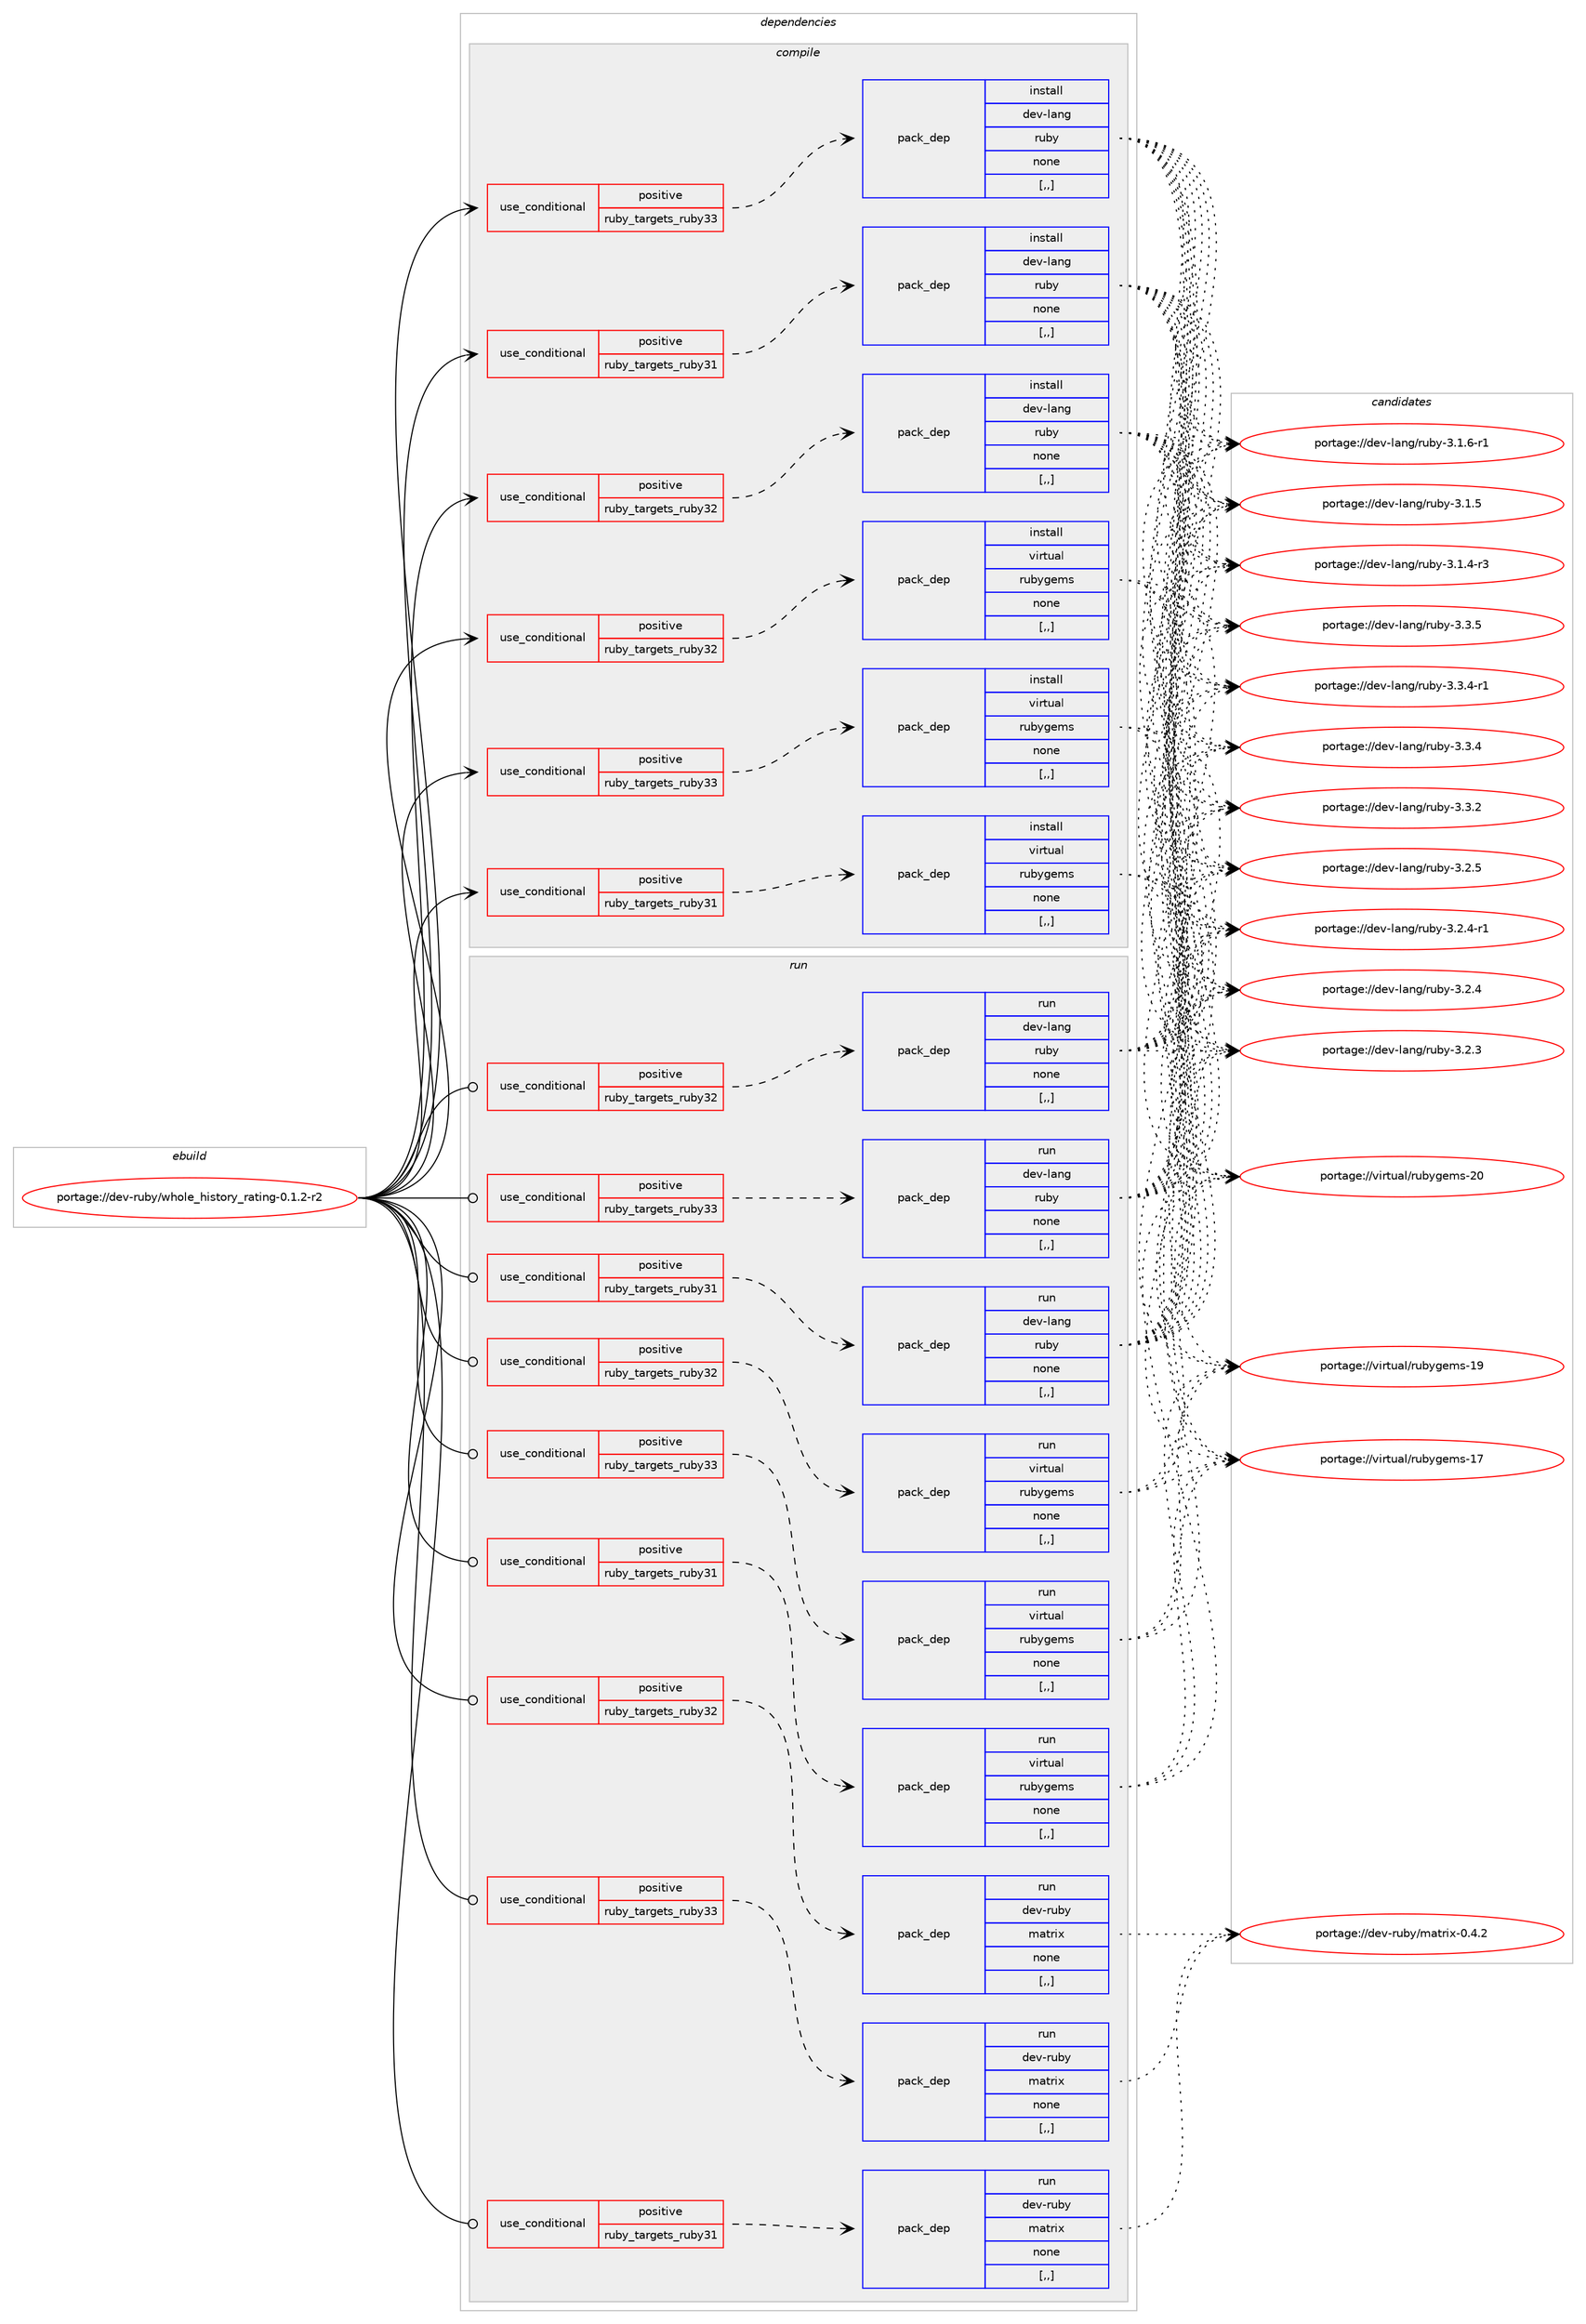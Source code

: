 digraph prolog {

# *************
# Graph options
# *************

newrank=true;
concentrate=true;
compound=true;
graph [rankdir=LR,fontname=Helvetica,fontsize=10,ranksep=1.5];#, ranksep=2.5, nodesep=0.2];
edge  [arrowhead=vee];
node  [fontname=Helvetica,fontsize=10];

# **********
# The ebuild
# **********

subgraph cluster_leftcol {
color=gray;
label=<<i>ebuild</i>>;
id [label="portage://dev-ruby/whole_history_rating-0.1.2-r2", color=red, width=4, href="../dev-ruby/whole_history_rating-0.1.2-r2.svg"];
}

# ****************
# The dependencies
# ****************

subgraph cluster_midcol {
color=gray;
label=<<i>dependencies</i>>;
subgraph cluster_compile {
fillcolor="#eeeeee";
style=filled;
label=<<i>compile</i>>;
subgraph cond190039 {
dependency704523 [label=<<TABLE BORDER="0" CELLBORDER="1" CELLSPACING="0" CELLPADDING="4"><TR><TD ROWSPAN="3" CELLPADDING="10">use_conditional</TD></TR><TR><TD>positive</TD></TR><TR><TD>ruby_targets_ruby31</TD></TR></TABLE>>, shape=none, color=red];
subgraph pack509500 {
dependency704524 [label=<<TABLE BORDER="0" CELLBORDER="1" CELLSPACING="0" CELLPADDING="4" WIDTH="220"><TR><TD ROWSPAN="6" CELLPADDING="30">pack_dep</TD></TR><TR><TD WIDTH="110">install</TD></TR><TR><TD>dev-lang</TD></TR><TR><TD>ruby</TD></TR><TR><TD>none</TD></TR><TR><TD>[,,]</TD></TR></TABLE>>, shape=none, color=blue];
}
dependency704523:e -> dependency704524:w [weight=20,style="dashed",arrowhead="vee"];
}
id:e -> dependency704523:w [weight=20,style="solid",arrowhead="vee"];
subgraph cond190040 {
dependency704525 [label=<<TABLE BORDER="0" CELLBORDER="1" CELLSPACING="0" CELLPADDING="4"><TR><TD ROWSPAN="3" CELLPADDING="10">use_conditional</TD></TR><TR><TD>positive</TD></TR><TR><TD>ruby_targets_ruby31</TD></TR></TABLE>>, shape=none, color=red];
subgraph pack509501 {
dependency704526 [label=<<TABLE BORDER="0" CELLBORDER="1" CELLSPACING="0" CELLPADDING="4" WIDTH="220"><TR><TD ROWSPAN="6" CELLPADDING="30">pack_dep</TD></TR><TR><TD WIDTH="110">install</TD></TR><TR><TD>virtual</TD></TR><TR><TD>rubygems</TD></TR><TR><TD>none</TD></TR><TR><TD>[,,]</TD></TR></TABLE>>, shape=none, color=blue];
}
dependency704525:e -> dependency704526:w [weight=20,style="dashed",arrowhead="vee"];
}
id:e -> dependency704525:w [weight=20,style="solid",arrowhead="vee"];
subgraph cond190041 {
dependency704527 [label=<<TABLE BORDER="0" CELLBORDER="1" CELLSPACING="0" CELLPADDING="4"><TR><TD ROWSPAN="3" CELLPADDING="10">use_conditional</TD></TR><TR><TD>positive</TD></TR><TR><TD>ruby_targets_ruby32</TD></TR></TABLE>>, shape=none, color=red];
subgraph pack509502 {
dependency704528 [label=<<TABLE BORDER="0" CELLBORDER="1" CELLSPACING="0" CELLPADDING="4" WIDTH="220"><TR><TD ROWSPAN="6" CELLPADDING="30">pack_dep</TD></TR><TR><TD WIDTH="110">install</TD></TR><TR><TD>dev-lang</TD></TR><TR><TD>ruby</TD></TR><TR><TD>none</TD></TR><TR><TD>[,,]</TD></TR></TABLE>>, shape=none, color=blue];
}
dependency704527:e -> dependency704528:w [weight=20,style="dashed",arrowhead="vee"];
}
id:e -> dependency704527:w [weight=20,style="solid",arrowhead="vee"];
subgraph cond190042 {
dependency704529 [label=<<TABLE BORDER="0" CELLBORDER="1" CELLSPACING="0" CELLPADDING="4"><TR><TD ROWSPAN="3" CELLPADDING="10">use_conditional</TD></TR><TR><TD>positive</TD></TR><TR><TD>ruby_targets_ruby32</TD></TR></TABLE>>, shape=none, color=red];
subgraph pack509503 {
dependency704530 [label=<<TABLE BORDER="0" CELLBORDER="1" CELLSPACING="0" CELLPADDING="4" WIDTH="220"><TR><TD ROWSPAN="6" CELLPADDING="30">pack_dep</TD></TR><TR><TD WIDTH="110">install</TD></TR><TR><TD>virtual</TD></TR><TR><TD>rubygems</TD></TR><TR><TD>none</TD></TR><TR><TD>[,,]</TD></TR></TABLE>>, shape=none, color=blue];
}
dependency704529:e -> dependency704530:w [weight=20,style="dashed",arrowhead="vee"];
}
id:e -> dependency704529:w [weight=20,style="solid",arrowhead="vee"];
subgraph cond190043 {
dependency704531 [label=<<TABLE BORDER="0" CELLBORDER="1" CELLSPACING="0" CELLPADDING="4"><TR><TD ROWSPAN="3" CELLPADDING="10">use_conditional</TD></TR><TR><TD>positive</TD></TR><TR><TD>ruby_targets_ruby33</TD></TR></TABLE>>, shape=none, color=red];
subgraph pack509504 {
dependency704532 [label=<<TABLE BORDER="0" CELLBORDER="1" CELLSPACING="0" CELLPADDING="4" WIDTH="220"><TR><TD ROWSPAN="6" CELLPADDING="30">pack_dep</TD></TR><TR><TD WIDTH="110">install</TD></TR><TR><TD>dev-lang</TD></TR><TR><TD>ruby</TD></TR><TR><TD>none</TD></TR><TR><TD>[,,]</TD></TR></TABLE>>, shape=none, color=blue];
}
dependency704531:e -> dependency704532:w [weight=20,style="dashed",arrowhead="vee"];
}
id:e -> dependency704531:w [weight=20,style="solid",arrowhead="vee"];
subgraph cond190044 {
dependency704533 [label=<<TABLE BORDER="0" CELLBORDER="1" CELLSPACING="0" CELLPADDING="4"><TR><TD ROWSPAN="3" CELLPADDING="10">use_conditional</TD></TR><TR><TD>positive</TD></TR><TR><TD>ruby_targets_ruby33</TD></TR></TABLE>>, shape=none, color=red];
subgraph pack509505 {
dependency704534 [label=<<TABLE BORDER="0" CELLBORDER="1" CELLSPACING="0" CELLPADDING="4" WIDTH="220"><TR><TD ROWSPAN="6" CELLPADDING="30">pack_dep</TD></TR><TR><TD WIDTH="110">install</TD></TR><TR><TD>virtual</TD></TR><TR><TD>rubygems</TD></TR><TR><TD>none</TD></TR><TR><TD>[,,]</TD></TR></TABLE>>, shape=none, color=blue];
}
dependency704533:e -> dependency704534:w [weight=20,style="dashed",arrowhead="vee"];
}
id:e -> dependency704533:w [weight=20,style="solid",arrowhead="vee"];
}
subgraph cluster_compileandrun {
fillcolor="#eeeeee";
style=filled;
label=<<i>compile and run</i>>;
}
subgraph cluster_run {
fillcolor="#eeeeee";
style=filled;
label=<<i>run</i>>;
subgraph cond190045 {
dependency704535 [label=<<TABLE BORDER="0" CELLBORDER="1" CELLSPACING="0" CELLPADDING="4"><TR><TD ROWSPAN="3" CELLPADDING="10">use_conditional</TD></TR><TR><TD>positive</TD></TR><TR><TD>ruby_targets_ruby31</TD></TR></TABLE>>, shape=none, color=red];
subgraph pack509506 {
dependency704536 [label=<<TABLE BORDER="0" CELLBORDER="1" CELLSPACING="0" CELLPADDING="4" WIDTH="220"><TR><TD ROWSPAN="6" CELLPADDING="30">pack_dep</TD></TR><TR><TD WIDTH="110">run</TD></TR><TR><TD>dev-lang</TD></TR><TR><TD>ruby</TD></TR><TR><TD>none</TD></TR><TR><TD>[,,]</TD></TR></TABLE>>, shape=none, color=blue];
}
dependency704535:e -> dependency704536:w [weight=20,style="dashed",arrowhead="vee"];
}
id:e -> dependency704535:w [weight=20,style="solid",arrowhead="odot"];
subgraph cond190046 {
dependency704537 [label=<<TABLE BORDER="0" CELLBORDER="1" CELLSPACING="0" CELLPADDING="4"><TR><TD ROWSPAN="3" CELLPADDING="10">use_conditional</TD></TR><TR><TD>positive</TD></TR><TR><TD>ruby_targets_ruby31</TD></TR></TABLE>>, shape=none, color=red];
subgraph pack509507 {
dependency704538 [label=<<TABLE BORDER="0" CELLBORDER="1" CELLSPACING="0" CELLPADDING="4" WIDTH="220"><TR><TD ROWSPAN="6" CELLPADDING="30">pack_dep</TD></TR><TR><TD WIDTH="110">run</TD></TR><TR><TD>dev-ruby</TD></TR><TR><TD>matrix</TD></TR><TR><TD>none</TD></TR><TR><TD>[,,]</TD></TR></TABLE>>, shape=none, color=blue];
}
dependency704537:e -> dependency704538:w [weight=20,style="dashed",arrowhead="vee"];
}
id:e -> dependency704537:w [weight=20,style="solid",arrowhead="odot"];
subgraph cond190047 {
dependency704539 [label=<<TABLE BORDER="0" CELLBORDER="1" CELLSPACING="0" CELLPADDING="4"><TR><TD ROWSPAN="3" CELLPADDING="10">use_conditional</TD></TR><TR><TD>positive</TD></TR><TR><TD>ruby_targets_ruby31</TD></TR></TABLE>>, shape=none, color=red];
subgraph pack509508 {
dependency704540 [label=<<TABLE BORDER="0" CELLBORDER="1" CELLSPACING="0" CELLPADDING="4" WIDTH="220"><TR><TD ROWSPAN="6" CELLPADDING="30">pack_dep</TD></TR><TR><TD WIDTH="110">run</TD></TR><TR><TD>virtual</TD></TR><TR><TD>rubygems</TD></TR><TR><TD>none</TD></TR><TR><TD>[,,]</TD></TR></TABLE>>, shape=none, color=blue];
}
dependency704539:e -> dependency704540:w [weight=20,style="dashed",arrowhead="vee"];
}
id:e -> dependency704539:w [weight=20,style="solid",arrowhead="odot"];
subgraph cond190048 {
dependency704541 [label=<<TABLE BORDER="0" CELLBORDER="1" CELLSPACING="0" CELLPADDING="4"><TR><TD ROWSPAN="3" CELLPADDING="10">use_conditional</TD></TR><TR><TD>positive</TD></TR><TR><TD>ruby_targets_ruby32</TD></TR></TABLE>>, shape=none, color=red];
subgraph pack509509 {
dependency704542 [label=<<TABLE BORDER="0" CELLBORDER="1" CELLSPACING="0" CELLPADDING="4" WIDTH="220"><TR><TD ROWSPAN="6" CELLPADDING="30">pack_dep</TD></TR><TR><TD WIDTH="110">run</TD></TR><TR><TD>dev-lang</TD></TR><TR><TD>ruby</TD></TR><TR><TD>none</TD></TR><TR><TD>[,,]</TD></TR></TABLE>>, shape=none, color=blue];
}
dependency704541:e -> dependency704542:w [weight=20,style="dashed",arrowhead="vee"];
}
id:e -> dependency704541:w [weight=20,style="solid",arrowhead="odot"];
subgraph cond190049 {
dependency704543 [label=<<TABLE BORDER="0" CELLBORDER="1" CELLSPACING="0" CELLPADDING="4"><TR><TD ROWSPAN="3" CELLPADDING="10">use_conditional</TD></TR><TR><TD>positive</TD></TR><TR><TD>ruby_targets_ruby32</TD></TR></TABLE>>, shape=none, color=red];
subgraph pack509510 {
dependency704544 [label=<<TABLE BORDER="0" CELLBORDER="1" CELLSPACING="0" CELLPADDING="4" WIDTH="220"><TR><TD ROWSPAN="6" CELLPADDING="30">pack_dep</TD></TR><TR><TD WIDTH="110">run</TD></TR><TR><TD>dev-ruby</TD></TR><TR><TD>matrix</TD></TR><TR><TD>none</TD></TR><TR><TD>[,,]</TD></TR></TABLE>>, shape=none, color=blue];
}
dependency704543:e -> dependency704544:w [weight=20,style="dashed",arrowhead="vee"];
}
id:e -> dependency704543:w [weight=20,style="solid",arrowhead="odot"];
subgraph cond190050 {
dependency704545 [label=<<TABLE BORDER="0" CELLBORDER="1" CELLSPACING="0" CELLPADDING="4"><TR><TD ROWSPAN="3" CELLPADDING="10">use_conditional</TD></TR><TR><TD>positive</TD></TR><TR><TD>ruby_targets_ruby32</TD></TR></TABLE>>, shape=none, color=red];
subgraph pack509511 {
dependency704546 [label=<<TABLE BORDER="0" CELLBORDER="1" CELLSPACING="0" CELLPADDING="4" WIDTH="220"><TR><TD ROWSPAN="6" CELLPADDING="30">pack_dep</TD></TR><TR><TD WIDTH="110">run</TD></TR><TR><TD>virtual</TD></TR><TR><TD>rubygems</TD></TR><TR><TD>none</TD></TR><TR><TD>[,,]</TD></TR></TABLE>>, shape=none, color=blue];
}
dependency704545:e -> dependency704546:w [weight=20,style="dashed",arrowhead="vee"];
}
id:e -> dependency704545:w [weight=20,style="solid",arrowhead="odot"];
subgraph cond190051 {
dependency704547 [label=<<TABLE BORDER="0" CELLBORDER="1" CELLSPACING="0" CELLPADDING="4"><TR><TD ROWSPAN="3" CELLPADDING="10">use_conditional</TD></TR><TR><TD>positive</TD></TR><TR><TD>ruby_targets_ruby33</TD></TR></TABLE>>, shape=none, color=red];
subgraph pack509512 {
dependency704548 [label=<<TABLE BORDER="0" CELLBORDER="1" CELLSPACING="0" CELLPADDING="4" WIDTH="220"><TR><TD ROWSPAN="6" CELLPADDING="30">pack_dep</TD></TR><TR><TD WIDTH="110">run</TD></TR><TR><TD>dev-lang</TD></TR><TR><TD>ruby</TD></TR><TR><TD>none</TD></TR><TR><TD>[,,]</TD></TR></TABLE>>, shape=none, color=blue];
}
dependency704547:e -> dependency704548:w [weight=20,style="dashed",arrowhead="vee"];
}
id:e -> dependency704547:w [weight=20,style="solid",arrowhead="odot"];
subgraph cond190052 {
dependency704549 [label=<<TABLE BORDER="0" CELLBORDER="1" CELLSPACING="0" CELLPADDING="4"><TR><TD ROWSPAN="3" CELLPADDING="10">use_conditional</TD></TR><TR><TD>positive</TD></TR><TR><TD>ruby_targets_ruby33</TD></TR></TABLE>>, shape=none, color=red];
subgraph pack509513 {
dependency704550 [label=<<TABLE BORDER="0" CELLBORDER="1" CELLSPACING="0" CELLPADDING="4" WIDTH="220"><TR><TD ROWSPAN="6" CELLPADDING="30">pack_dep</TD></TR><TR><TD WIDTH="110">run</TD></TR><TR><TD>dev-ruby</TD></TR><TR><TD>matrix</TD></TR><TR><TD>none</TD></TR><TR><TD>[,,]</TD></TR></TABLE>>, shape=none, color=blue];
}
dependency704549:e -> dependency704550:w [weight=20,style="dashed",arrowhead="vee"];
}
id:e -> dependency704549:w [weight=20,style="solid",arrowhead="odot"];
subgraph cond190053 {
dependency704551 [label=<<TABLE BORDER="0" CELLBORDER="1" CELLSPACING="0" CELLPADDING="4"><TR><TD ROWSPAN="3" CELLPADDING="10">use_conditional</TD></TR><TR><TD>positive</TD></TR><TR><TD>ruby_targets_ruby33</TD></TR></TABLE>>, shape=none, color=red];
subgraph pack509514 {
dependency704552 [label=<<TABLE BORDER="0" CELLBORDER="1" CELLSPACING="0" CELLPADDING="4" WIDTH="220"><TR><TD ROWSPAN="6" CELLPADDING="30">pack_dep</TD></TR><TR><TD WIDTH="110">run</TD></TR><TR><TD>virtual</TD></TR><TR><TD>rubygems</TD></TR><TR><TD>none</TD></TR><TR><TD>[,,]</TD></TR></TABLE>>, shape=none, color=blue];
}
dependency704551:e -> dependency704552:w [weight=20,style="dashed",arrowhead="vee"];
}
id:e -> dependency704551:w [weight=20,style="solid",arrowhead="odot"];
}
}

# **************
# The candidates
# **************

subgraph cluster_choices {
rank=same;
color=gray;
label=<<i>candidates</i>>;

subgraph choice509500 {
color=black;
nodesep=1;
choice10010111845108971101034711411798121455146514653 [label="portage://dev-lang/ruby-3.3.5", color=red, width=4,href="../dev-lang/ruby-3.3.5.svg"];
choice100101118451089711010347114117981214551465146524511449 [label="portage://dev-lang/ruby-3.3.4-r1", color=red, width=4,href="../dev-lang/ruby-3.3.4-r1.svg"];
choice10010111845108971101034711411798121455146514652 [label="portage://dev-lang/ruby-3.3.4", color=red, width=4,href="../dev-lang/ruby-3.3.4.svg"];
choice10010111845108971101034711411798121455146514650 [label="portage://dev-lang/ruby-3.3.2", color=red, width=4,href="../dev-lang/ruby-3.3.2.svg"];
choice10010111845108971101034711411798121455146504653 [label="portage://dev-lang/ruby-3.2.5", color=red, width=4,href="../dev-lang/ruby-3.2.5.svg"];
choice100101118451089711010347114117981214551465046524511449 [label="portage://dev-lang/ruby-3.2.4-r1", color=red, width=4,href="../dev-lang/ruby-3.2.4-r1.svg"];
choice10010111845108971101034711411798121455146504652 [label="portage://dev-lang/ruby-3.2.4", color=red, width=4,href="../dev-lang/ruby-3.2.4.svg"];
choice10010111845108971101034711411798121455146504651 [label="portage://dev-lang/ruby-3.2.3", color=red, width=4,href="../dev-lang/ruby-3.2.3.svg"];
choice100101118451089711010347114117981214551464946544511449 [label="portage://dev-lang/ruby-3.1.6-r1", color=red, width=4,href="../dev-lang/ruby-3.1.6-r1.svg"];
choice10010111845108971101034711411798121455146494653 [label="portage://dev-lang/ruby-3.1.5", color=red, width=4,href="../dev-lang/ruby-3.1.5.svg"];
choice100101118451089711010347114117981214551464946524511451 [label="portage://dev-lang/ruby-3.1.4-r3", color=red, width=4,href="../dev-lang/ruby-3.1.4-r3.svg"];
dependency704524:e -> choice10010111845108971101034711411798121455146514653:w [style=dotted,weight="100"];
dependency704524:e -> choice100101118451089711010347114117981214551465146524511449:w [style=dotted,weight="100"];
dependency704524:e -> choice10010111845108971101034711411798121455146514652:w [style=dotted,weight="100"];
dependency704524:e -> choice10010111845108971101034711411798121455146514650:w [style=dotted,weight="100"];
dependency704524:e -> choice10010111845108971101034711411798121455146504653:w [style=dotted,weight="100"];
dependency704524:e -> choice100101118451089711010347114117981214551465046524511449:w [style=dotted,weight="100"];
dependency704524:e -> choice10010111845108971101034711411798121455146504652:w [style=dotted,weight="100"];
dependency704524:e -> choice10010111845108971101034711411798121455146504651:w [style=dotted,weight="100"];
dependency704524:e -> choice100101118451089711010347114117981214551464946544511449:w [style=dotted,weight="100"];
dependency704524:e -> choice10010111845108971101034711411798121455146494653:w [style=dotted,weight="100"];
dependency704524:e -> choice100101118451089711010347114117981214551464946524511451:w [style=dotted,weight="100"];
}
subgraph choice509501 {
color=black;
nodesep=1;
choice118105114116117971084711411798121103101109115455048 [label="portage://virtual/rubygems-20", color=red, width=4,href="../virtual/rubygems-20.svg"];
choice118105114116117971084711411798121103101109115454957 [label="portage://virtual/rubygems-19", color=red, width=4,href="../virtual/rubygems-19.svg"];
choice118105114116117971084711411798121103101109115454955 [label="portage://virtual/rubygems-17", color=red, width=4,href="../virtual/rubygems-17.svg"];
dependency704526:e -> choice118105114116117971084711411798121103101109115455048:w [style=dotted,weight="100"];
dependency704526:e -> choice118105114116117971084711411798121103101109115454957:w [style=dotted,weight="100"];
dependency704526:e -> choice118105114116117971084711411798121103101109115454955:w [style=dotted,weight="100"];
}
subgraph choice509502 {
color=black;
nodesep=1;
choice10010111845108971101034711411798121455146514653 [label="portage://dev-lang/ruby-3.3.5", color=red, width=4,href="../dev-lang/ruby-3.3.5.svg"];
choice100101118451089711010347114117981214551465146524511449 [label="portage://dev-lang/ruby-3.3.4-r1", color=red, width=4,href="../dev-lang/ruby-3.3.4-r1.svg"];
choice10010111845108971101034711411798121455146514652 [label="portage://dev-lang/ruby-3.3.4", color=red, width=4,href="../dev-lang/ruby-3.3.4.svg"];
choice10010111845108971101034711411798121455146514650 [label="portage://dev-lang/ruby-3.3.2", color=red, width=4,href="../dev-lang/ruby-3.3.2.svg"];
choice10010111845108971101034711411798121455146504653 [label="portage://dev-lang/ruby-3.2.5", color=red, width=4,href="../dev-lang/ruby-3.2.5.svg"];
choice100101118451089711010347114117981214551465046524511449 [label="portage://dev-lang/ruby-3.2.4-r1", color=red, width=4,href="../dev-lang/ruby-3.2.4-r1.svg"];
choice10010111845108971101034711411798121455146504652 [label="portage://dev-lang/ruby-3.2.4", color=red, width=4,href="../dev-lang/ruby-3.2.4.svg"];
choice10010111845108971101034711411798121455146504651 [label="portage://dev-lang/ruby-3.2.3", color=red, width=4,href="../dev-lang/ruby-3.2.3.svg"];
choice100101118451089711010347114117981214551464946544511449 [label="portage://dev-lang/ruby-3.1.6-r1", color=red, width=4,href="../dev-lang/ruby-3.1.6-r1.svg"];
choice10010111845108971101034711411798121455146494653 [label="portage://dev-lang/ruby-3.1.5", color=red, width=4,href="../dev-lang/ruby-3.1.5.svg"];
choice100101118451089711010347114117981214551464946524511451 [label="portage://dev-lang/ruby-3.1.4-r3", color=red, width=4,href="../dev-lang/ruby-3.1.4-r3.svg"];
dependency704528:e -> choice10010111845108971101034711411798121455146514653:w [style=dotted,weight="100"];
dependency704528:e -> choice100101118451089711010347114117981214551465146524511449:w [style=dotted,weight="100"];
dependency704528:e -> choice10010111845108971101034711411798121455146514652:w [style=dotted,weight="100"];
dependency704528:e -> choice10010111845108971101034711411798121455146514650:w [style=dotted,weight="100"];
dependency704528:e -> choice10010111845108971101034711411798121455146504653:w [style=dotted,weight="100"];
dependency704528:e -> choice100101118451089711010347114117981214551465046524511449:w [style=dotted,weight="100"];
dependency704528:e -> choice10010111845108971101034711411798121455146504652:w [style=dotted,weight="100"];
dependency704528:e -> choice10010111845108971101034711411798121455146504651:w [style=dotted,weight="100"];
dependency704528:e -> choice100101118451089711010347114117981214551464946544511449:w [style=dotted,weight="100"];
dependency704528:e -> choice10010111845108971101034711411798121455146494653:w [style=dotted,weight="100"];
dependency704528:e -> choice100101118451089711010347114117981214551464946524511451:w [style=dotted,weight="100"];
}
subgraph choice509503 {
color=black;
nodesep=1;
choice118105114116117971084711411798121103101109115455048 [label="portage://virtual/rubygems-20", color=red, width=4,href="../virtual/rubygems-20.svg"];
choice118105114116117971084711411798121103101109115454957 [label="portage://virtual/rubygems-19", color=red, width=4,href="../virtual/rubygems-19.svg"];
choice118105114116117971084711411798121103101109115454955 [label="portage://virtual/rubygems-17", color=red, width=4,href="../virtual/rubygems-17.svg"];
dependency704530:e -> choice118105114116117971084711411798121103101109115455048:w [style=dotted,weight="100"];
dependency704530:e -> choice118105114116117971084711411798121103101109115454957:w [style=dotted,weight="100"];
dependency704530:e -> choice118105114116117971084711411798121103101109115454955:w [style=dotted,weight="100"];
}
subgraph choice509504 {
color=black;
nodesep=1;
choice10010111845108971101034711411798121455146514653 [label="portage://dev-lang/ruby-3.3.5", color=red, width=4,href="../dev-lang/ruby-3.3.5.svg"];
choice100101118451089711010347114117981214551465146524511449 [label="portage://dev-lang/ruby-3.3.4-r1", color=red, width=4,href="../dev-lang/ruby-3.3.4-r1.svg"];
choice10010111845108971101034711411798121455146514652 [label="portage://dev-lang/ruby-3.3.4", color=red, width=4,href="../dev-lang/ruby-3.3.4.svg"];
choice10010111845108971101034711411798121455146514650 [label="portage://dev-lang/ruby-3.3.2", color=red, width=4,href="../dev-lang/ruby-3.3.2.svg"];
choice10010111845108971101034711411798121455146504653 [label="portage://dev-lang/ruby-3.2.5", color=red, width=4,href="../dev-lang/ruby-3.2.5.svg"];
choice100101118451089711010347114117981214551465046524511449 [label="portage://dev-lang/ruby-3.2.4-r1", color=red, width=4,href="../dev-lang/ruby-3.2.4-r1.svg"];
choice10010111845108971101034711411798121455146504652 [label="portage://dev-lang/ruby-3.2.4", color=red, width=4,href="../dev-lang/ruby-3.2.4.svg"];
choice10010111845108971101034711411798121455146504651 [label="portage://dev-lang/ruby-3.2.3", color=red, width=4,href="../dev-lang/ruby-3.2.3.svg"];
choice100101118451089711010347114117981214551464946544511449 [label="portage://dev-lang/ruby-3.1.6-r1", color=red, width=4,href="../dev-lang/ruby-3.1.6-r1.svg"];
choice10010111845108971101034711411798121455146494653 [label="portage://dev-lang/ruby-3.1.5", color=red, width=4,href="../dev-lang/ruby-3.1.5.svg"];
choice100101118451089711010347114117981214551464946524511451 [label="portage://dev-lang/ruby-3.1.4-r3", color=red, width=4,href="../dev-lang/ruby-3.1.4-r3.svg"];
dependency704532:e -> choice10010111845108971101034711411798121455146514653:w [style=dotted,weight="100"];
dependency704532:e -> choice100101118451089711010347114117981214551465146524511449:w [style=dotted,weight="100"];
dependency704532:e -> choice10010111845108971101034711411798121455146514652:w [style=dotted,weight="100"];
dependency704532:e -> choice10010111845108971101034711411798121455146514650:w [style=dotted,weight="100"];
dependency704532:e -> choice10010111845108971101034711411798121455146504653:w [style=dotted,weight="100"];
dependency704532:e -> choice100101118451089711010347114117981214551465046524511449:w [style=dotted,weight="100"];
dependency704532:e -> choice10010111845108971101034711411798121455146504652:w [style=dotted,weight="100"];
dependency704532:e -> choice10010111845108971101034711411798121455146504651:w [style=dotted,weight="100"];
dependency704532:e -> choice100101118451089711010347114117981214551464946544511449:w [style=dotted,weight="100"];
dependency704532:e -> choice10010111845108971101034711411798121455146494653:w [style=dotted,weight="100"];
dependency704532:e -> choice100101118451089711010347114117981214551464946524511451:w [style=dotted,weight="100"];
}
subgraph choice509505 {
color=black;
nodesep=1;
choice118105114116117971084711411798121103101109115455048 [label="portage://virtual/rubygems-20", color=red, width=4,href="../virtual/rubygems-20.svg"];
choice118105114116117971084711411798121103101109115454957 [label="portage://virtual/rubygems-19", color=red, width=4,href="../virtual/rubygems-19.svg"];
choice118105114116117971084711411798121103101109115454955 [label="portage://virtual/rubygems-17", color=red, width=4,href="../virtual/rubygems-17.svg"];
dependency704534:e -> choice118105114116117971084711411798121103101109115455048:w [style=dotted,weight="100"];
dependency704534:e -> choice118105114116117971084711411798121103101109115454957:w [style=dotted,weight="100"];
dependency704534:e -> choice118105114116117971084711411798121103101109115454955:w [style=dotted,weight="100"];
}
subgraph choice509506 {
color=black;
nodesep=1;
choice10010111845108971101034711411798121455146514653 [label="portage://dev-lang/ruby-3.3.5", color=red, width=4,href="../dev-lang/ruby-3.3.5.svg"];
choice100101118451089711010347114117981214551465146524511449 [label="portage://dev-lang/ruby-3.3.4-r1", color=red, width=4,href="../dev-lang/ruby-3.3.4-r1.svg"];
choice10010111845108971101034711411798121455146514652 [label="portage://dev-lang/ruby-3.3.4", color=red, width=4,href="../dev-lang/ruby-3.3.4.svg"];
choice10010111845108971101034711411798121455146514650 [label="portage://dev-lang/ruby-3.3.2", color=red, width=4,href="../dev-lang/ruby-3.3.2.svg"];
choice10010111845108971101034711411798121455146504653 [label="portage://dev-lang/ruby-3.2.5", color=red, width=4,href="../dev-lang/ruby-3.2.5.svg"];
choice100101118451089711010347114117981214551465046524511449 [label="portage://dev-lang/ruby-3.2.4-r1", color=red, width=4,href="../dev-lang/ruby-3.2.4-r1.svg"];
choice10010111845108971101034711411798121455146504652 [label="portage://dev-lang/ruby-3.2.4", color=red, width=4,href="../dev-lang/ruby-3.2.4.svg"];
choice10010111845108971101034711411798121455146504651 [label="portage://dev-lang/ruby-3.2.3", color=red, width=4,href="../dev-lang/ruby-3.2.3.svg"];
choice100101118451089711010347114117981214551464946544511449 [label="portage://dev-lang/ruby-3.1.6-r1", color=red, width=4,href="../dev-lang/ruby-3.1.6-r1.svg"];
choice10010111845108971101034711411798121455146494653 [label="portage://dev-lang/ruby-3.1.5", color=red, width=4,href="../dev-lang/ruby-3.1.5.svg"];
choice100101118451089711010347114117981214551464946524511451 [label="portage://dev-lang/ruby-3.1.4-r3", color=red, width=4,href="../dev-lang/ruby-3.1.4-r3.svg"];
dependency704536:e -> choice10010111845108971101034711411798121455146514653:w [style=dotted,weight="100"];
dependency704536:e -> choice100101118451089711010347114117981214551465146524511449:w [style=dotted,weight="100"];
dependency704536:e -> choice10010111845108971101034711411798121455146514652:w [style=dotted,weight="100"];
dependency704536:e -> choice10010111845108971101034711411798121455146514650:w [style=dotted,weight="100"];
dependency704536:e -> choice10010111845108971101034711411798121455146504653:w [style=dotted,weight="100"];
dependency704536:e -> choice100101118451089711010347114117981214551465046524511449:w [style=dotted,weight="100"];
dependency704536:e -> choice10010111845108971101034711411798121455146504652:w [style=dotted,weight="100"];
dependency704536:e -> choice10010111845108971101034711411798121455146504651:w [style=dotted,weight="100"];
dependency704536:e -> choice100101118451089711010347114117981214551464946544511449:w [style=dotted,weight="100"];
dependency704536:e -> choice10010111845108971101034711411798121455146494653:w [style=dotted,weight="100"];
dependency704536:e -> choice100101118451089711010347114117981214551464946524511451:w [style=dotted,weight="100"];
}
subgraph choice509507 {
color=black;
nodesep=1;
choice10010111845114117981214710997116114105120454846524650 [label="portage://dev-ruby/matrix-0.4.2", color=red, width=4,href="../dev-ruby/matrix-0.4.2.svg"];
dependency704538:e -> choice10010111845114117981214710997116114105120454846524650:w [style=dotted,weight="100"];
}
subgraph choice509508 {
color=black;
nodesep=1;
choice118105114116117971084711411798121103101109115455048 [label="portage://virtual/rubygems-20", color=red, width=4,href="../virtual/rubygems-20.svg"];
choice118105114116117971084711411798121103101109115454957 [label="portage://virtual/rubygems-19", color=red, width=4,href="../virtual/rubygems-19.svg"];
choice118105114116117971084711411798121103101109115454955 [label="portage://virtual/rubygems-17", color=red, width=4,href="../virtual/rubygems-17.svg"];
dependency704540:e -> choice118105114116117971084711411798121103101109115455048:w [style=dotted,weight="100"];
dependency704540:e -> choice118105114116117971084711411798121103101109115454957:w [style=dotted,weight="100"];
dependency704540:e -> choice118105114116117971084711411798121103101109115454955:w [style=dotted,weight="100"];
}
subgraph choice509509 {
color=black;
nodesep=1;
choice10010111845108971101034711411798121455146514653 [label="portage://dev-lang/ruby-3.3.5", color=red, width=4,href="../dev-lang/ruby-3.3.5.svg"];
choice100101118451089711010347114117981214551465146524511449 [label="portage://dev-lang/ruby-3.3.4-r1", color=red, width=4,href="../dev-lang/ruby-3.3.4-r1.svg"];
choice10010111845108971101034711411798121455146514652 [label="portage://dev-lang/ruby-3.3.4", color=red, width=4,href="../dev-lang/ruby-3.3.4.svg"];
choice10010111845108971101034711411798121455146514650 [label="portage://dev-lang/ruby-3.3.2", color=red, width=4,href="../dev-lang/ruby-3.3.2.svg"];
choice10010111845108971101034711411798121455146504653 [label="portage://dev-lang/ruby-3.2.5", color=red, width=4,href="../dev-lang/ruby-3.2.5.svg"];
choice100101118451089711010347114117981214551465046524511449 [label="portage://dev-lang/ruby-3.2.4-r1", color=red, width=4,href="../dev-lang/ruby-3.2.4-r1.svg"];
choice10010111845108971101034711411798121455146504652 [label="portage://dev-lang/ruby-3.2.4", color=red, width=4,href="../dev-lang/ruby-3.2.4.svg"];
choice10010111845108971101034711411798121455146504651 [label="portage://dev-lang/ruby-3.2.3", color=red, width=4,href="../dev-lang/ruby-3.2.3.svg"];
choice100101118451089711010347114117981214551464946544511449 [label="portage://dev-lang/ruby-3.1.6-r1", color=red, width=4,href="../dev-lang/ruby-3.1.6-r1.svg"];
choice10010111845108971101034711411798121455146494653 [label="portage://dev-lang/ruby-3.1.5", color=red, width=4,href="../dev-lang/ruby-3.1.5.svg"];
choice100101118451089711010347114117981214551464946524511451 [label="portage://dev-lang/ruby-3.1.4-r3", color=red, width=4,href="../dev-lang/ruby-3.1.4-r3.svg"];
dependency704542:e -> choice10010111845108971101034711411798121455146514653:w [style=dotted,weight="100"];
dependency704542:e -> choice100101118451089711010347114117981214551465146524511449:w [style=dotted,weight="100"];
dependency704542:e -> choice10010111845108971101034711411798121455146514652:w [style=dotted,weight="100"];
dependency704542:e -> choice10010111845108971101034711411798121455146514650:w [style=dotted,weight="100"];
dependency704542:e -> choice10010111845108971101034711411798121455146504653:w [style=dotted,weight="100"];
dependency704542:e -> choice100101118451089711010347114117981214551465046524511449:w [style=dotted,weight="100"];
dependency704542:e -> choice10010111845108971101034711411798121455146504652:w [style=dotted,weight="100"];
dependency704542:e -> choice10010111845108971101034711411798121455146504651:w [style=dotted,weight="100"];
dependency704542:e -> choice100101118451089711010347114117981214551464946544511449:w [style=dotted,weight="100"];
dependency704542:e -> choice10010111845108971101034711411798121455146494653:w [style=dotted,weight="100"];
dependency704542:e -> choice100101118451089711010347114117981214551464946524511451:w [style=dotted,weight="100"];
}
subgraph choice509510 {
color=black;
nodesep=1;
choice10010111845114117981214710997116114105120454846524650 [label="portage://dev-ruby/matrix-0.4.2", color=red, width=4,href="../dev-ruby/matrix-0.4.2.svg"];
dependency704544:e -> choice10010111845114117981214710997116114105120454846524650:w [style=dotted,weight="100"];
}
subgraph choice509511 {
color=black;
nodesep=1;
choice118105114116117971084711411798121103101109115455048 [label="portage://virtual/rubygems-20", color=red, width=4,href="../virtual/rubygems-20.svg"];
choice118105114116117971084711411798121103101109115454957 [label="portage://virtual/rubygems-19", color=red, width=4,href="../virtual/rubygems-19.svg"];
choice118105114116117971084711411798121103101109115454955 [label="portage://virtual/rubygems-17", color=red, width=4,href="../virtual/rubygems-17.svg"];
dependency704546:e -> choice118105114116117971084711411798121103101109115455048:w [style=dotted,weight="100"];
dependency704546:e -> choice118105114116117971084711411798121103101109115454957:w [style=dotted,weight="100"];
dependency704546:e -> choice118105114116117971084711411798121103101109115454955:w [style=dotted,weight="100"];
}
subgraph choice509512 {
color=black;
nodesep=1;
choice10010111845108971101034711411798121455146514653 [label="portage://dev-lang/ruby-3.3.5", color=red, width=4,href="../dev-lang/ruby-3.3.5.svg"];
choice100101118451089711010347114117981214551465146524511449 [label="portage://dev-lang/ruby-3.3.4-r1", color=red, width=4,href="../dev-lang/ruby-3.3.4-r1.svg"];
choice10010111845108971101034711411798121455146514652 [label="portage://dev-lang/ruby-3.3.4", color=red, width=4,href="../dev-lang/ruby-3.3.4.svg"];
choice10010111845108971101034711411798121455146514650 [label="portage://dev-lang/ruby-3.3.2", color=red, width=4,href="../dev-lang/ruby-3.3.2.svg"];
choice10010111845108971101034711411798121455146504653 [label="portage://dev-lang/ruby-3.2.5", color=red, width=4,href="../dev-lang/ruby-3.2.5.svg"];
choice100101118451089711010347114117981214551465046524511449 [label="portage://dev-lang/ruby-3.2.4-r1", color=red, width=4,href="../dev-lang/ruby-3.2.4-r1.svg"];
choice10010111845108971101034711411798121455146504652 [label="portage://dev-lang/ruby-3.2.4", color=red, width=4,href="../dev-lang/ruby-3.2.4.svg"];
choice10010111845108971101034711411798121455146504651 [label="portage://dev-lang/ruby-3.2.3", color=red, width=4,href="../dev-lang/ruby-3.2.3.svg"];
choice100101118451089711010347114117981214551464946544511449 [label="portage://dev-lang/ruby-3.1.6-r1", color=red, width=4,href="../dev-lang/ruby-3.1.6-r1.svg"];
choice10010111845108971101034711411798121455146494653 [label="portage://dev-lang/ruby-3.1.5", color=red, width=4,href="../dev-lang/ruby-3.1.5.svg"];
choice100101118451089711010347114117981214551464946524511451 [label="portage://dev-lang/ruby-3.1.4-r3", color=red, width=4,href="../dev-lang/ruby-3.1.4-r3.svg"];
dependency704548:e -> choice10010111845108971101034711411798121455146514653:w [style=dotted,weight="100"];
dependency704548:e -> choice100101118451089711010347114117981214551465146524511449:w [style=dotted,weight="100"];
dependency704548:e -> choice10010111845108971101034711411798121455146514652:w [style=dotted,weight="100"];
dependency704548:e -> choice10010111845108971101034711411798121455146514650:w [style=dotted,weight="100"];
dependency704548:e -> choice10010111845108971101034711411798121455146504653:w [style=dotted,weight="100"];
dependency704548:e -> choice100101118451089711010347114117981214551465046524511449:w [style=dotted,weight="100"];
dependency704548:e -> choice10010111845108971101034711411798121455146504652:w [style=dotted,weight="100"];
dependency704548:e -> choice10010111845108971101034711411798121455146504651:w [style=dotted,weight="100"];
dependency704548:e -> choice100101118451089711010347114117981214551464946544511449:w [style=dotted,weight="100"];
dependency704548:e -> choice10010111845108971101034711411798121455146494653:w [style=dotted,weight="100"];
dependency704548:e -> choice100101118451089711010347114117981214551464946524511451:w [style=dotted,weight="100"];
}
subgraph choice509513 {
color=black;
nodesep=1;
choice10010111845114117981214710997116114105120454846524650 [label="portage://dev-ruby/matrix-0.4.2", color=red, width=4,href="../dev-ruby/matrix-0.4.2.svg"];
dependency704550:e -> choice10010111845114117981214710997116114105120454846524650:w [style=dotted,weight="100"];
}
subgraph choice509514 {
color=black;
nodesep=1;
choice118105114116117971084711411798121103101109115455048 [label="portage://virtual/rubygems-20", color=red, width=4,href="../virtual/rubygems-20.svg"];
choice118105114116117971084711411798121103101109115454957 [label="portage://virtual/rubygems-19", color=red, width=4,href="../virtual/rubygems-19.svg"];
choice118105114116117971084711411798121103101109115454955 [label="portage://virtual/rubygems-17", color=red, width=4,href="../virtual/rubygems-17.svg"];
dependency704552:e -> choice118105114116117971084711411798121103101109115455048:w [style=dotted,weight="100"];
dependency704552:e -> choice118105114116117971084711411798121103101109115454957:w [style=dotted,weight="100"];
dependency704552:e -> choice118105114116117971084711411798121103101109115454955:w [style=dotted,weight="100"];
}
}

}
